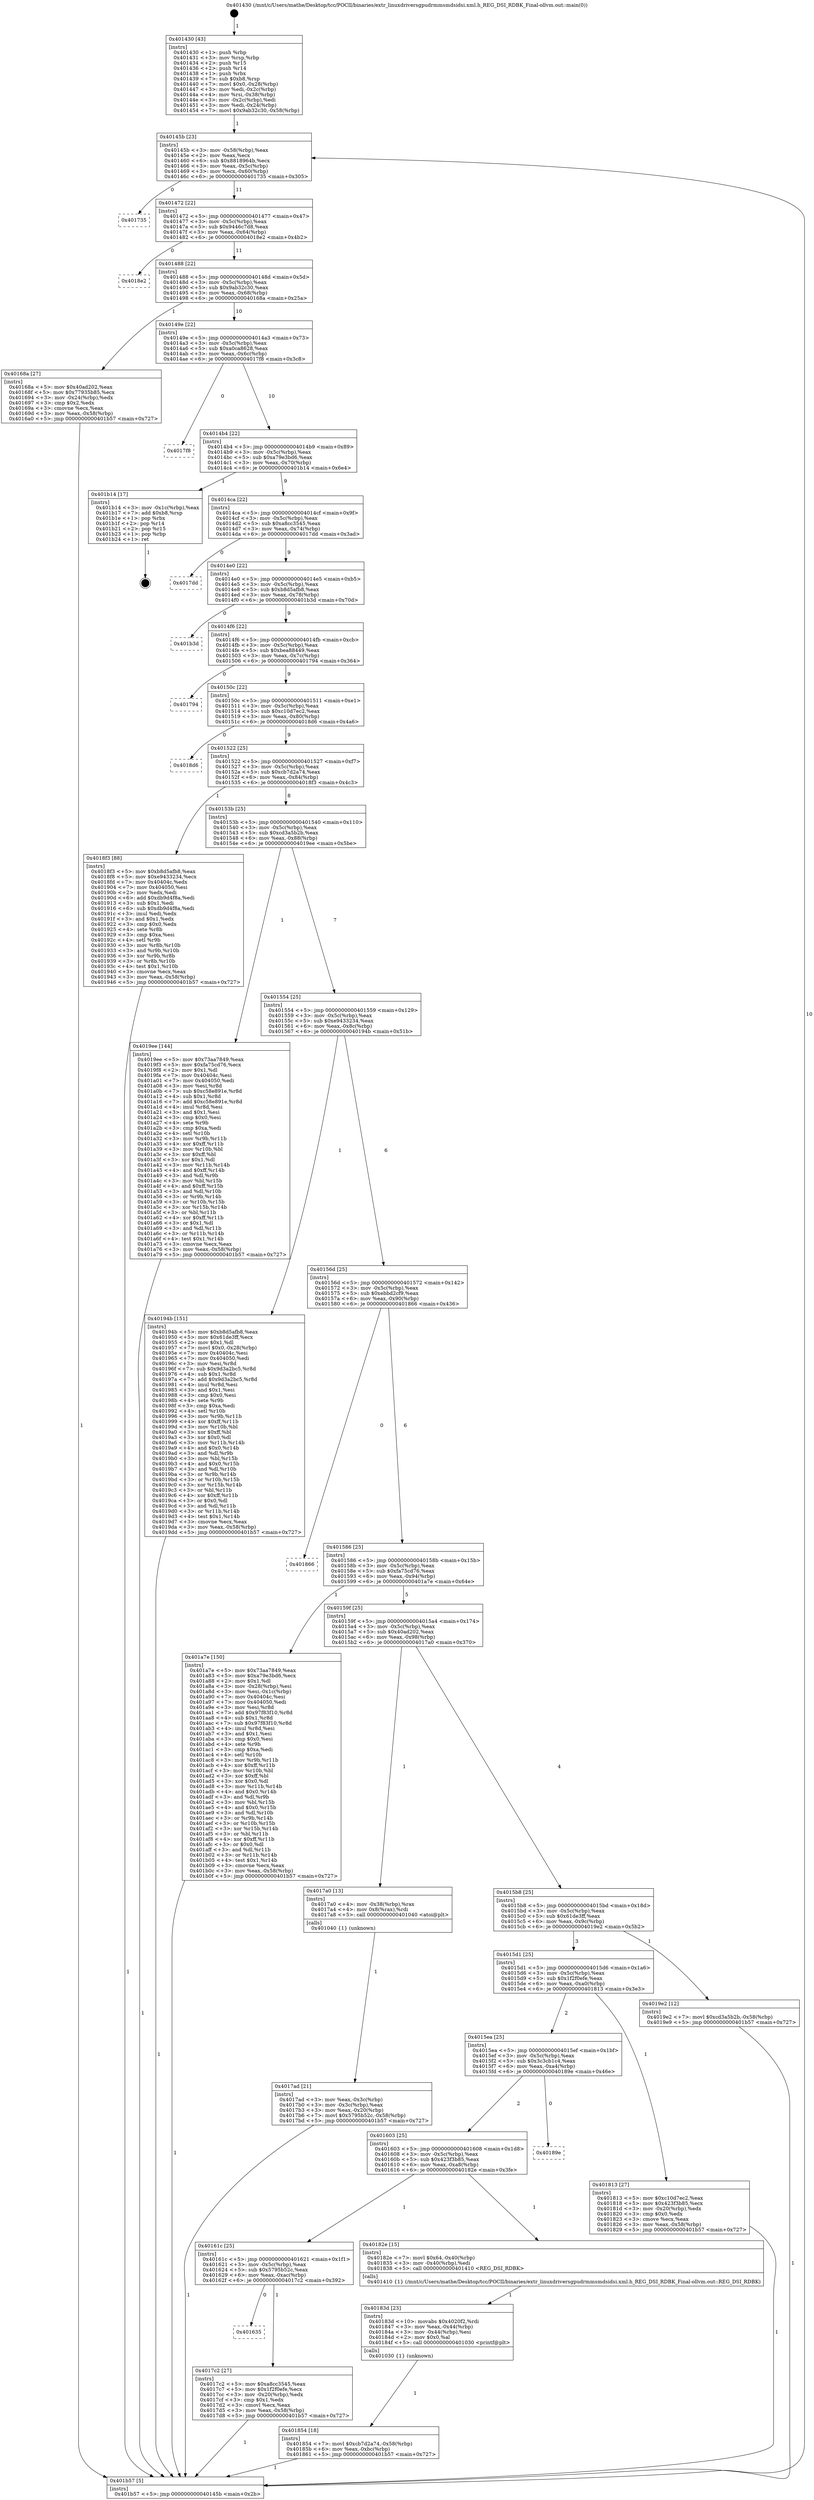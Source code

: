 digraph "0x401430" {
  label = "0x401430 (/mnt/c/Users/mathe/Desktop/tcc/POCII/binaries/extr_linuxdriversgpudrmmsmdsidsi.xml.h_REG_DSI_RDBK_Final-ollvm.out::main(0))"
  labelloc = "t"
  node[shape=record]

  Entry [label="",width=0.3,height=0.3,shape=circle,fillcolor=black,style=filled]
  "0x40145b" [label="{
     0x40145b [23]\l
     | [instrs]\l
     &nbsp;&nbsp;0x40145b \<+3\>: mov -0x58(%rbp),%eax\l
     &nbsp;&nbsp;0x40145e \<+2\>: mov %eax,%ecx\l
     &nbsp;&nbsp;0x401460 \<+6\>: sub $0x8818964b,%ecx\l
     &nbsp;&nbsp;0x401466 \<+3\>: mov %eax,-0x5c(%rbp)\l
     &nbsp;&nbsp;0x401469 \<+3\>: mov %ecx,-0x60(%rbp)\l
     &nbsp;&nbsp;0x40146c \<+6\>: je 0000000000401735 \<main+0x305\>\l
  }"]
  "0x401735" [label="{
     0x401735\l
  }", style=dashed]
  "0x401472" [label="{
     0x401472 [22]\l
     | [instrs]\l
     &nbsp;&nbsp;0x401472 \<+5\>: jmp 0000000000401477 \<main+0x47\>\l
     &nbsp;&nbsp;0x401477 \<+3\>: mov -0x5c(%rbp),%eax\l
     &nbsp;&nbsp;0x40147a \<+5\>: sub $0x9446c7d8,%eax\l
     &nbsp;&nbsp;0x40147f \<+3\>: mov %eax,-0x64(%rbp)\l
     &nbsp;&nbsp;0x401482 \<+6\>: je 00000000004018e2 \<main+0x4b2\>\l
  }"]
  Exit [label="",width=0.3,height=0.3,shape=circle,fillcolor=black,style=filled,peripheries=2]
  "0x4018e2" [label="{
     0x4018e2\l
  }", style=dashed]
  "0x401488" [label="{
     0x401488 [22]\l
     | [instrs]\l
     &nbsp;&nbsp;0x401488 \<+5\>: jmp 000000000040148d \<main+0x5d\>\l
     &nbsp;&nbsp;0x40148d \<+3\>: mov -0x5c(%rbp),%eax\l
     &nbsp;&nbsp;0x401490 \<+5\>: sub $0x9ab32c30,%eax\l
     &nbsp;&nbsp;0x401495 \<+3\>: mov %eax,-0x68(%rbp)\l
     &nbsp;&nbsp;0x401498 \<+6\>: je 000000000040168a \<main+0x25a\>\l
  }"]
  "0x401854" [label="{
     0x401854 [18]\l
     | [instrs]\l
     &nbsp;&nbsp;0x401854 \<+7\>: movl $0xcb7d2a74,-0x58(%rbp)\l
     &nbsp;&nbsp;0x40185b \<+6\>: mov %eax,-0xbc(%rbp)\l
     &nbsp;&nbsp;0x401861 \<+5\>: jmp 0000000000401b57 \<main+0x727\>\l
  }"]
  "0x40168a" [label="{
     0x40168a [27]\l
     | [instrs]\l
     &nbsp;&nbsp;0x40168a \<+5\>: mov $0x40ad202,%eax\l
     &nbsp;&nbsp;0x40168f \<+5\>: mov $0x77935b85,%ecx\l
     &nbsp;&nbsp;0x401694 \<+3\>: mov -0x24(%rbp),%edx\l
     &nbsp;&nbsp;0x401697 \<+3\>: cmp $0x2,%edx\l
     &nbsp;&nbsp;0x40169a \<+3\>: cmovne %ecx,%eax\l
     &nbsp;&nbsp;0x40169d \<+3\>: mov %eax,-0x58(%rbp)\l
     &nbsp;&nbsp;0x4016a0 \<+5\>: jmp 0000000000401b57 \<main+0x727\>\l
  }"]
  "0x40149e" [label="{
     0x40149e [22]\l
     | [instrs]\l
     &nbsp;&nbsp;0x40149e \<+5\>: jmp 00000000004014a3 \<main+0x73\>\l
     &nbsp;&nbsp;0x4014a3 \<+3\>: mov -0x5c(%rbp),%eax\l
     &nbsp;&nbsp;0x4014a6 \<+5\>: sub $0xa0ca8628,%eax\l
     &nbsp;&nbsp;0x4014ab \<+3\>: mov %eax,-0x6c(%rbp)\l
     &nbsp;&nbsp;0x4014ae \<+6\>: je 00000000004017f8 \<main+0x3c8\>\l
  }"]
  "0x401b57" [label="{
     0x401b57 [5]\l
     | [instrs]\l
     &nbsp;&nbsp;0x401b57 \<+5\>: jmp 000000000040145b \<main+0x2b\>\l
  }"]
  "0x401430" [label="{
     0x401430 [43]\l
     | [instrs]\l
     &nbsp;&nbsp;0x401430 \<+1\>: push %rbp\l
     &nbsp;&nbsp;0x401431 \<+3\>: mov %rsp,%rbp\l
     &nbsp;&nbsp;0x401434 \<+2\>: push %r15\l
     &nbsp;&nbsp;0x401436 \<+2\>: push %r14\l
     &nbsp;&nbsp;0x401438 \<+1\>: push %rbx\l
     &nbsp;&nbsp;0x401439 \<+7\>: sub $0xb8,%rsp\l
     &nbsp;&nbsp;0x401440 \<+7\>: movl $0x0,-0x28(%rbp)\l
     &nbsp;&nbsp;0x401447 \<+3\>: mov %edi,-0x2c(%rbp)\l
     &nbsp;&nbsp;0x40144a \<+4\>: mov %rsi,-0x38(%rbp)\l
     &nbsp;&nbsp;0x40144e \<+3\>: mov -0x2c(%rbp),%edi\l
     &nbsp;&nbsp;0x401451 \<+3\>: mov %edi,-0x24(%rbp)\l
     &nbsp;&nbsp;0x401454 \<+7\>: movl $0x9ab32c30,-0x58(%rbp)\l
  }"]
  "0x40183d" [label="{
     0x40183d [23]\l
     | [instrs]\l
     &nbsp;&nbsp;0x40183d \<+10\>: movabs $0x4020f2,%rdi\l
     &nbsp;&nbsp;0x401847 \<+3\>: mov %eax,-0x44(%rbp)\l
     &nbsp;&nbsp;0x40184a \<+3\>: mov -0x44(%rbp),%esi\l
     &nbsp;&nbsp;0x40184d \<+2\>: mov $0x0,%al\l
     &nbsp;&nbsp;0x40184f \<+5\>: call 0000000000401030 \<printf@plt\>\l
     | [calls]\l
     &nbsp;&nbsp;0x401030 \{1\} (unknown)\l
  }"]
  "0x4017f8" [label="{
     0x4017f8\l
  }", style=dashed]
  "0x4014b4" [label="{
     0x4014b4 [22]\l
     | [instrs]\l
     &nbsp;&nbsp;0x4014b4 \<+5\>: jmp 00000000004014b9 \<main+0x89\>\l
     &nbsp;&nbsp;0x4014b9 \<+3\>: mov -0x5c(%rbp),%eax\l
     &nbsp;&nbsp;0x4014bc \<+5\>: sub $0xa79e3bd6,%eax\l
     &nbsp;&nbsp;0x4014c1 \<+3\>: mov %eax,-0x70(%rbp)\l
     &nbsp;&nbsp;0x4014c4 \<+6\>: je 0000000000401b14 \<main+0x6e4\>\l
  }"]
  "0x401635" [label="{
     0x401635\l
  }", style=dashed]
  "0x401b14" [label="{
     0x401b14 [17]\l
     | [instrs]\l
     &nbsp;&nbsp;0x401b14 \<+3\>: mov -0x1c(%rbp),%eax\l
     &nbsp;&nbsp;0x401b17 \<+7\>: add $0xb8,%rsp\l
     &nbsp;&nbsp;0x401b1e \<+1\>: pop %rbx\l
     &nbsp;&nbsp;0x401b1f \<+2\>: pop %r14\l
     &nbsp;&nbsp;0x401b21 \<+2\>: pop %r15\l
     &nbsp;&nbsp;0x401b23 \<+1\>: pop %rbp\l
     &nbsp;&nbsp;0x401b24 \<+1\>: ret\l
  }"]
  "0x4014ca" [label="{
     0x4014ca [22]\l
     | [instrs]\l
     &nbsp;&nbsp;0x4014ca \<+5\>: jmp 00000000004014cf \<main+0x9f\>\l
     &nbsp;&nbsp;0x4014cf \<+3\>: mov -0x5c(%rbp),%eax\l
     &nbsp;&nbsp;0x4014d2 \<+5\>: sub $0xa8cc3545,%eax\l
     &nbsp;&nbsp;0x4014d7 \<+3\>: mov %eax,-0x74(%rbp)\l
     &nbsp;&nbsp;0x4014da \<+6\>: je 00000000004017dd \<main+0x3ad\>\l
  }"]
  "0x4017c2" [label="{
     0x4017c2 [27]\l
     | [instrs]\l
     &nbsp;&nbsp;0x4017c2 \<+5\>: mov $0xa8cc3545,%eax\l
     &nbsp;&nbsp;0x4017c7 \<+5\>: mov $0x1f2f0efe,%ecx\l
     &nbsp;&nbsp;0x4017cc \<+3\>: mov -0x20(%rbp),%edx\l
     &nbsp;&nbsp;0x4017cf \<+3\>: cmp $0x1,%edx\l
     &nbsp;&nbsp;0x4017d2 \<+3\>: cmovl %ecx,%eax\l
     &nbsp;&nbsp;0x4017d5 \<+3\>: mov %eax,-0x58(%rbp)\l
     &nbsp;&nbsp;0x4017d8 \<+5\>: jmp 0000000000401b57 \<main+0x727\>\l
  }"]
  "0x4017dd" [label="{
     0x4017dd\l
  }", style=dashed]
  "0x4014e0" [label="{
     0x4014e0 [22]\l
     | [instrs]\l
     &nbsp;&nbsp;0x4014e0 \<+5\>: jmp 00000000004014e5 \<main+0xb5\>\l
     &nbsp;&nbsp;0x4014e5 \<+3\>: mov -0x5c(%rbp),%eax\l
     &nbsp;&nbsp;0x4014e8 \<+5\>: sub $0xb8d5afb8,%eax\l
     &nbsp;&nbsp;0x4014ed \<+3\>: mov %eax,-0x78(%rbp)\l
     &nbsp;&nbsp;0x4014f0 \<+6\>: je 0000000000401b3d \<main+0x70d\>\l
  }"]
  "0x40161c" [label="{
     0x40161c [25]\l
     | [instrs]\l
     &nbsp;&nbsp;0x40161c \<+5\>: jmp 0000000000401621 \<main+0x1f1\>\l
     &nbsp;&nbsp;0x401621 \<+3\>: mov -0x5c(%rbp),%eax\l
     &nbsp;&nbsp;0x401624 \<+5\>: sub $0x5795b52c,%eax\l
     &nbsp;&nbsp;0x401629 \<+6\>: mov %eax,-0xac(%rbp)\l
     &nbsp;&nbsp;0x40162f \<+6\>: je 00000000004017c2 \<main+0x392\>\l
  }"]
  "0x401b3d" [label="{
     0x401b3d\l
  }", style=dashed]
  "0x4014f6" [label="{
     0x4014f6 [22]\l
     | [instrs]\l
     &nbsp;&nbsp;0x4014f6 \<+5\>: jmp 00000000004014fb \<main+0xcb\>\l
     &nbsp;&nbsp;0x4014fb \<+3\>: mov -0x5c(%rbp),%eax\l
     &nbsp;&nbsp;0x4014fe \<+5\>: sub $0xbea88449,%eax\l
     &nbsp;&nbsp;0x401503 \<+3\>: mov %eax,-0x7c(%rbp)\l
     &nbsp;&nbsp;0x401506 \<+6\>: je 0000000000401794 \<main+0x364\>\l
  }"]
  "0x40182e" [label="{
     0x40182e [15]\l
     | [instrs]\l
     &nbsp;&nbsp;0x40182e \<+7\>: movl $0x64,-0x40(%rbp)\l
     &nbsp;&nbsp;0x401835 \<+3\>: mov -0x40(%rbp),%edi\l
     &nbsp;&nbsp;0x401838 \<+5\>: call 0000000000401410 \<REG_DSI_RDBK\>\l
     | [calls]\l
     &nbsp;&nbsp;0x401410 \{1\} (/mnt/c/Users/mathe/Desktop/tcc/POCII/binaries/extr_linuxdriversgpudrmmsmdsidsi.xml.h_REG_DSI_RDBK_Final-ollvm.out::REG_DSI_RDBK)\l
  }"]
  "0x401794" [label="{
     0x401794\l
  }", style=dashed]
  "0x40150c" [label="{
     0x40150c [22]\l
     | [instrs]\l
     &nbsp;&nbsp;0x40150c \<+5\>: jmp 0000000000401511 \<main+0xe1\>\l
     &nbsp;&nbsp;0x401511 \<+3\>: mov -0x5c(%rbp),%eax\l
     &nbsp;&nbsp;0x401514 \<+5\>: sub $0xc10d7ec2,%eax\l
     &nbsp;&nbsp;0x401519 \<+3\>: mov %eax,-0x80(%rbp)\l
     &nbsp;&nbsp;0x40151c \<+6\>: je 00000000004018d6 \<main+0x4a6\>\l
  }"]
  "0x401603" [label="{
     0x401603 [25]\l
     | [instrs]\l
     &nbsp;&nbsp;0x401603 \<+5\>: jmp 0000000000401608 \<main+0x1d8\>\l
     &nbsp;&nbsp;0x401608 \<+3\>: mov -0x5c(%rbp),%eax\l
     &nbsp;&nbsp;0x40160b \<+5\>: sub $0x423f3b85,%eax\l
     &nbsp;&nbsp;0x401610 \<+6\>: mov %eax,-0xa8(%rbp)\l
     &nbsp;&nbsp;0x401616 \<+6\>: je 000000000040182e \<main+0x3fe\>\l
  }"]
  "0x4018d6" [label="{
     0x4018d6\l
  }", style=dashed]
  "0x401522" [label="{
     0x401522 [25]\l
     | [instrs]\l
     &nbsp;&nbsp;0x401522 \<+5\>: jmp 0000000000401527 \<main+0xf7\>\l
     &nbsp;&nbsp;0x401527 \<+3\>: mov -0x5c(%rbp),%eax\l
     &nbsp;&nbsp;0x40152a \<+5\>: sub $0xcb7d2a74,%eax\l
     &nbsp;&nbsp;0x40152f \<+6\>: mov %eax,-0x84(%rbp)\l
     &nbsp;&nbsp;0x401535 \<+6\>: je 00000000004018f3 \<main+0x4c3\>\l
  }"]
  "0x40189e" [label="{
     0x40189e\l
  }", style=dashed]
  "0x4018f3" [label="{
     0x4018f3 [88]\l
     | [instrs]\l
     &nbsp;&nbsp;0x4018f3 \<+5\>: mov $0xb8d5afb8,%eax\l
     &nbsp;&nbsp;0x4018f8 \<+5\>: mov $0xe9433234,%ecx\l
     &nbsp;&nbsp;0x4018fd \<+7\>: mov 0x40404c,%edx\l
     &nbsp;&nbsp;0x401904 \<+7\>: mov 0x404050,%esi\l
     &nbsp;&nbsp;0x40190b \<+2\>: mov %edx,%edi\l
     &nbsp;&nbsp;0x40190d \<+6\>: add $0xdb9d4f8a,%edi\l
     &nbsp;&nbsp;0x401913 \<+3\>: sub $0x1,%edi\l
     &nbsp;&nbsp;0x401916 \<+6\>: sub $0xdb9d4f8a,%edi\l
     &nbsp;&nbsp;0x40191c \<+3\>: imul %edi,%edx\l
     &nbsp;&nbsp;0x40191f \<+3\>: and $0x1,%edx\l
     &nbsp;&nbsp;0x401922 \<+3\>: cmp $0x0,%edx\l
     &nbsp;&nbsp;0x401925 \<+4\>: sete %r8b\l
     &nbsp;&nbsp;0x401929 \<+3\>: cmp $0xa,%esi\l
     &nbsp;&nbsp;0x40192c \<+4\>: setl %r9b\l
     &nbsp;&nbsp;0x401930 \<+3\>: mov %r8b,%r10b\l
     &nbsp;&nbsp;0x401933 \<+3\>: and %r9b,%r10b\l
     &nbsp;&nbsp;0x401936 \<+3\>: xor %r9b,%r8b\l
     &nbsp;&nbsp;0x401939 \<+3\>: or %r8b,%r10b\l
     &nbsp;&nbsp;0x40193c \<+4\>: test $0x1,%r10b\l
     &nbsp;&nbsp;0x401940 \<+3\>: cmovne %ecx,%eax\l
     &nbsp;&nbsp;0x401943 \<+3\>: mov %eax,-0x58(%rbp)\l
     &nbsp;&nbsp;0x401946 \<+5\>: jmp 0000000000401b57 \<main+0x727\>\l
  }"]
  "0x40153b" [label="{
     0x40153b [25]\l
     | [instrs]\l
     &nbsp;&nbsp;0x40153b \<+5\>: jmp 0000000000401540 \<main+0x110\>\l
     &nbsp;&nbsp;0x401540 \<+3\>: mov -0x5c(%rbp),%eax\l
     &nbsp;&nbsp;0x401543 \<+5\>: sub $0xcd3a5b2b,%eax\l
     &nbsp;&nbsp;0x401548 \<+6\>: mov %eax,-0x88(%rbp)\l
     &nbsp;&nbsp;0x40154e \<+6\>: je 00000000004019ee \<main+0x5be\>\l
  }"]
  "0x4015ea" [label="{
     0x4015ea [25]\l
     | [instrs]\l
     &nbsp;&nbsp;0x4015ea \<+5\>: jmp 00000000004015ef \<main+0x1bf\>\l
     &nbsp;&nbsp;0x4015ef \<+3\>: mov -0x5c(%rbp),%eax\l
     &nbsp;&nbsp;0x4015f2 \<+5\>: sub $0x3c3cb1c4,%eax\l
     &nbsp;&nbsp;0x4015f7 \<+6\>: mov %eax,-0xa4(%rbp)\l
     &nbsp;&nbsp;0x4015fd \<+6\>: je 000000000040189e \<main+0x46e\>\l
  }"]
  "0x4019ee" [label="{
     0x4019ee [144]\l
     | [instrs]\l
     &nbsp;&nbsp;0x4019ee \<+5\>: mov $0x73aa7849,%eax\l
     &nbsp;&nbsp;0x4019f3 \<+5\>: mov $0xfa75cd76,%ecx\l
     &nbsp;&nbsp;0x4019f8 \<+2\>: mov $0x1,%dl\l
     &nbsp;&nbsp;0x4019fa \<+7\>: mov 0x40404c,%esi\l
     &nbsp;&nbsp;0x401a01 \<+7\>: mov 0x404050,%edi\l
     &nbsp;&nbsp;0x401a08 \<+3\>: mov %esi,%r8d\l
     &nbsp;&nbsp;0x401a0b \<+7\>: sub $0xc58e891e,%r8d\l
     &nbsp;&nbsp;0x401a12 \<+4\>: sub $0x1,%r8d\l
     &nbsp;&nbsp;0x401a16 \<+7\>: add $0xc58e891e,%r8d\l
     &nbsp;&nbsp;0x401a1d \<+4\>: imul %r8d,%esi\l
     &nbsp;&nbsp;0x401a21 \<+3\>: and $0x1,%esi\l
     &nbsp;&nbsp;0x401a24 \<+3\>: cmp $0x0,%esi\l
     &nbsp;&nbsp;0x401a27 \<+4\>: sete %r9b\l
     &nbsp;&nbsp;0x401a2b \<+3\>: cmp $0xa,%edi\l
     &nbsp;&nbsp;0x401a2e \<+4\>: setl %r10b\l
     &nbsp;&nbsp;0x401a32 \<+3\>: mov %r9b,%r11b\l
     &nbsp;&nbsp;0x401a35 \<+4\>: xor $0xff,%r11b\l
     &nbsp;&nbsp;0x401a39 \<+3\>: mov %r10b,%bl\l
     &nbsp;&nbsp;0x401a3c \<+3\>: xor $0xff,%bl\l
     &nbsp;&nbsp;0x401a3f \<+3\>: xor $0x1,%dl\l
     &nbsp;&nbsp;0x401a42 \<+3\>: mov %r11b,%r14b\l
     &nbsp;&nbsp;0x401a45 \<+4\>: and $0xff,%r14b\l
     &nbsp;&nbsp;0x401a49 \<+3\>: and %dl,%r9b\l
     &nbsp;&nbsp;0x401a4c \<+3\>: mov %bl,%r15b\l
     &nbsp;&nbsp;0x401a4f \<+4\>: and $0xff,%r15b\l
     &nbsp;&nbsp;0x401a53 \<+3\>: and %dl,%r10b\l
     &nbsp;&nbsp;0x401a56 \<+3\>: or %r9b,%r14b\l
     &nbsp;&nbsp;0x401a59 \<+3\>: or %r10b,%r15b\l
     &nbsp;&nbsp;0x401a5c \<+3\>: xor %r15b,%r14b\l
     &nbsp;&nbsp;0x401a5f \<+3\>: or %bl,%r11b\l
     &nbsp;&nbsp;0x401a62 \<+4\>: xor $0xff,%r11b\l
     &nbsp;&nbsp;0x401a66 \<+3\>: or $0x1,%dl\l
     &nbsp;&nbsp;0x401a69 \<+3\>: and %dl,%r11b\l
     &nbsp;&nbsp;0x401a6c \<+3\>: or %r11b,%r14b\l
     &nbsp;&nbsp;0x401a6f \<+4\>: test $0x1,%r14b\l
     &nbsp;&nbsp;0x401a73 \<+3\>: cmovne %ecx,%eax\l
     &nbsp;&nbsp;0x401a76 \<+3\>: mov %eax,-0x58(%rbp)\l
     &nbsp;&nbsp;0x401a79 \<+5\>: jmp 0000000000401b57 \<main+0x727\>\l
  }"]
  "0x401554" [label="{
     0x401554 [25]\l
     | [instrs]\l
     &nbsp;&nbsp;0x401554 \<+5\>: jmp 0000000000401559 \<main+0x129\>\l
     &nbsp;&nbsp;0x401559 \<+3\>: mov -0x5c(%rbp),%eax\l
     &nbsp;&nbsp;0x40155c \<+5\>: sub $0xe9433234,%eax\l
     &nbsp;&nbsp;0x401561 \<+6\>: mov %eax,-0x8c(%rbp)\l
     &nbsp;&nbsp;0x401567 \<+6\>: je 000000000040194b \<main+0x51b\>\l
  }"]
  "0x401813" [label="{
     0x401813 [27]\l
     | [instrs]\l
     &nbsp;&nbsp;0x401813 \<+5\>: mov $0xc10d7ec2,%eax\l
     &nbsp;&nbsp;0x401818 \<+5\>: mov $0x423f3b85,%ecx\l
     &nbsp;&nbsp;0x40181d \<+3\>: mov -0x20(%rbp),%edx\l
     &nbsp;&nbsp;0x401820 \<+3\>: cmp $0x0,%edx\l
     &nbsp;&nbsp;0x401823 \<+3\>: cmove %ecx,%eax\l
     &nbsp;&nbsp;0x401826 \<+3\>: mov %eax,-0x58(%rbp)\l
     &nbsp;&nbsp;0x401829 \<+5\>: jmp 0000000000401b57 \<main+0x727\>\l
  }"]
  "0x40194b" [label="{
     0x40194b [151]\l
     | [instrs]\l
     &nbsp;&nbsp;0x40194b \<+5\>: mov $0xb8d5afb8,%eax\l
     &nbsp;&nbsp;0x401950 \<+5\>: mov $0x61de3ff,%ecx\l
     &nbsp;&nbsp;0x401955 \<+2\>: mov $0x1,%dl\l
     &nbsp;&nbsp;0x401957 \<+7\>: movl $0x0,-0x28(%rbp)\l
     &nbsp;&nbsp;0x40195e \<+7\>: mov 0x40404c,%esi\l
     &nbsp;&nbsp;0x401965 \<+7\>: mov 0x404050,%edi\l
     &nbsp;&nbsp;0x40196c \<+3\>: mov %esi,%r8d\l
     &nbsp;&nbsp;0x40196f \<+7\>: sub $0x9d3a2bc5,%r8d\l
     &nbsp;&nbsp;0x401976 \<+4\>: sub $0x1,%r8d\l
     &nbsp;&nbsp;0x40197a \<+7\>: add $0x9d3a2bc5,%r8d\l
     &nbsp;&nbsp;0x401981 \<+4\>: imul %r8d,%esi\l
     &nbsp;&nbsp;0x401985 \<+3\>: and $0x1,%esi\l
     &nbsp;&nbsp;0x401988 \<+3\>: cmp $0x0,%esi\l
     &nbsp;&nbsp;0x40198b \<+4\>: sete %r9b\l
     &nbsp;&nbsp;0x40198f \<+3\>: cmp $0xa,%edi\l
     &nbsp;&nbsp;0x401992 \<+4\>: setl %r10b\l
     &nbsp;&nbsp;0x401996 \<+3\>: mov %r9b,%r11b\l
     &nbsp;&nbsp;0x401999 \<+4\>: xor $0xff,%r11b\l
     &nbsp;&nbsp;0x40199d \<+3\>: mov %r10b,%bl\l
     &nbsp;&nbsp;0x4019a0 \<+3\>: xor $0xff,%bl\l
     &nbsp;&nbsp;0x4019a3 \<+3\>: xor $0x0,%dl\l
     &nbsp;&nbsp;0x4019a6 \<+3\>: mov %r11b,%r14b\l
     &nbsp;&nbsp;0x4019a9 \<+4\>: and $0x0,%r14b\l
     &nbsp;&nbsp;0x4019ad \<+3\>: and %dl,%r9b\l
     &nbsp;&nbsp;0x4019b0 \<+3\>: mov %bl,%r15b\l
     &nbsp;&nbsp;0x4019b3 \<+4\>: and $0x0,%r15b\l
     &nbsp;&nbsp;0x4019b7 \<+3\>: and %dl,%r10b\l
     &nbsp;&nbsp;0x4019ba \<+3\>: or %r9b,%r14b\l
     &nbsp;&nbsp;0x4019bd \<+3\>: or %r10b,%r15b\l
     &nbsp;&nbsp;0x4019c0 \<+3\>: xor %r15b,%r14b\l
     &nbsp;&nbsp;0x4019c3 \<+3\>: or %bl,%r11b\l
     &nbsp;&nbsp;0x4019c6 \<+4\>: xor $0xff,%r11b\l
     &nbsp;&nbsp;0x4019ca \<+3\>: or $0x0,%dl\l
     &nbsp;&nbsp;0x4019cd \<+3\>: and %dl,%r11b\l
     &nbsp;&nbsp;0x4019d0 \<+3\>: or %r11b,%r14b\l
     &nbsp;&nbsp;0x4019d3 \<+4\>: test $0x1,%r14b\l
     &nbsp;&nbsp;0x4019d7 \<+3\>: cmovne %ecx,%eax\l
     &nbsp;&nbsp;0x4019da \<+3\>: mov %eax,-0x58(%rbp)\l
     &nbsp;&nbsp;0x4019dd \<+5\>: jmp 0000000000401b57 \<main+0x727\>\l
  }"]
  "0x40156d" [label="{
     0x40156d [25]\l
     | [instrs]\l
     &nbsp;&nbsp;0x40156d \<+5\>: jmp 0000000000401572 \<main+0x142\>\l
     &nbsp;&nbsp;0x401572 \<+3\>: mov -0x5c(%rbp),%eax\l
     &nbsp;&nbsp;0x401575 \<+5\>: sub $0xebbd2cf9,%eax\l
     &nbsp;&nbsp;0x40157a \<+6\>: mov %eax,-0x90(%rbp)\l
     &nbsp;&nbsp;0x401580 \<+6\>: je 0000000000401866 \<main+0x436\>\l
  }"]
  "0x4015d1" [label="{
     0x4015d1 [25]\l
     | [instrs]\l
     &nbsp;&nbsp;0x4015d1 \<+5\>: jmp 00000000004015d6 \<main+0x1a6\>\l
     &nbsp;&nbsp;0x4015d6 \<+3\>: mov -0x5c(%rbp),%eax\l
     &nbsp;&nbsp;0x4015d9 \<+5\>: sub $0x1f2f0efe,%eax\l
     &nbsp;&nbsp;0x4015de \<+6\>: mov %eax,-0xa0(%rbp)\l
     &nbsp;&nbsp;0x4015e4 \<+6\>: je 0000000000401813 \<main+0x3e3\>\l
  }"]
  "0x401866" [label="{
     0x401866\l
  }", style=dashed]
  "0x401586" [label="{
     0x401586 [25]\l
     | [instrs]\l
     &nbsp;&nbsp;0x401586 \<+5\>: jmp 000000000040158b \<main+0x15b\>\l
     &nbsp;&nbsp;0x40158b \<+3\>: mov -0x5c(%rbp),%eax\l
     &nbsp;&nbsp;0x40158e \<+5\>: sub $0xfa75cd76,%eax\l
     &nbsp;&nbsp;0x401593 \<+6\>: mov %eax,-0x94(%rbp)\l
     &nbsp;&nbsp;0x401599 \<+6\>: je 0000000000401a7e \<main+0x64e\>\l
  }"]
  "0x4019e2" [label="{
     0x4019e2 [12]\l
     | [instrs]\l
     &nbsp;&nbsp;0x4019e2 \<+7\>: movl $0xcd3a5b2b,-0x58(%rbp)\l
     &nbsp;&nbsp;0x4019e9 \<+5\>: jmp 0000000000401b57 \<main+0x727\>\l
  }"]
  "0x401a7e" [label="{
     0x401a7e [150]\l
     | [instrs]\l
     &nbsp;&nbsp;0x401a7e \<+5\>: mov $0x73aa7849,%eax\l
     &nbsp;&nbsp;0x401a83 \<+5\>: mov $0xa79e3bd6,%ecx\l
     &nbsp;&nbsp;0x401a88 \<+2\>: mov $0x1,%dl\l
     &nbsp;&nbsp;0x401a8a \<+3\>: mov -0x28(%rbp),%esi\l
     &nbsp;&nbsp;0x401a8d \<+3\>: mov %esi,-0x1c(%rbp)\l
     &nbsp;&nbsp;0x401a90 \<+7\>: mov 0x40404c,%esi\l
     &nbsp;&nbsp;0x401a97 \<+7\>: mov 0x404050,%edi\l
     &nbsp;&nbsp;0x401a9e \<+3\>: mov %esi,%r8d\l
     &nbsp;&nbsp;0x401aa1 \<+7\>: add $0x97f83f10,%r8d\l
     &nbsp;&nbsp;0x401aa8 \<+4\>: sub $0x1,%r8d\l
     &nbsp;&nbsp;0x401aac \<+7\>: sub $0x97f83f10,%r8d\l
     &nbsp;&nbsp;0x401ab3 \<+4\>: imul %r8d,%esi\l
     &nbsp;&nbsp;0x401ab7 \<+3\>: and $0x1,%esi\l
     &nbsp;&nbsp;0x401aba \<+3\>: cmp $0x0,%esi\l
     &nbsp;&nbsp;0x401abd \<+4\>: sete %r9b\l
     &nbsp;&nbsp;0x401ac1 \<+3\>: cmp $0xa,%edi\l
     &nbsp;&nbsp;0x401ac4 \<+4\>: setl %r10b\l
     &nbsp;&nbsp;0x401ac8 \<+3\>: mov %r9b,%r11b\l
     &nbsp;&nbsp;0x401acb \<+4\>: xor $0xff,%r11b\l
     &nbsp;&nbsp;0x401acf \<+3\>: mov %r10b,%bl\l
     &nbsp;&nbsp;0x401ad2 \<+3\>: xor $0xff,%bl\l
     &nbsp;&nbsp;0x401ad5 \<+3\>: xor $0x0,%dl\l
     &nbsp;&nbsp;0x401ad8 \<+3\>: mov %r11b,%r14b\l
     &nbsp;&nbsp;0x401adb \<+4\>: and $0x0,%r14b\l
     &nbsp;&nbsp;0x401adf \<+3\>: and %dl,%r9b\l
     &nbsp;&nbsp;0x401ae2 \<+3\>: mov %bl,%r15b\l
     &nbsp;&nbsp;0x401ae5 \<+4\>: and $0x0,%r15b\l
     &nbsp;&nbsp;0x401ae9 \<+3\>: and %dl,%r10b\l
     &nbsp;&nbsp;0x401aec \<+3\>: or %r9b,%r14b\l
     &nbsp;&nbsp;0x401aef \<+3\>: or %r10b,%r15b\l
     &nbsp;&nbsp;0x401af2 \<+3\>: xor %r15b,%r14b\l
     &nbsp;&nbsp;0x401af5 \<+3\>: or %bl,%r11b\l
     &nbsp;&nbsp;0x401af8 \<+4\>: xor $0xff,%r11b\l
     &nbsp;&nbsp;0x401afc \<+3\>: or $0x0,%dl\l
     &nbsp;&nbsp;0x401aff \<+3\>: and %dl,%r11b\l
     &nbsp;&nbsp;0x401b02 \<+3\>: or %r11b,%r14b\l
     &nbsp;&nbsp;0x401b05 \<+4\>: test $0x1,%r14b\l
     &nbsp;&nbsp;0x401b09 \<+3\>: cmovne %ecx,%eax\l
     &nbsp;&nbsp;0x401b0c \<+3\>: mov %eax,-0x58(%rbp)\l
     &nbsp;&nbsp;0x401b0f \<+5\>: jmp 0000000000401b57 \<main+0x727\>\l
  }"]
  "0x40159f" [label="{
     0x40159f [25]\l
     | [instrs]\l
     &nbsp;&nbsp;0x40159f \<+5\>: jmp 00000000004015a4 \<main+0x174\>\l
     &nbsp;&nbsp;0x4015a4 \<+3\>: mov -0x5c(%rbp),%eax\l
     &nbsp;&nbsp;0x4015a7 \<+5\>: sub $0x40ad202,%eax\l
     &nbsp;&nbsp;0x4015ac \<+6\>: mov %eax,-0x98(%rbp)\l
     &nbsp;&nbsp;0x4015b2 \<+6\>: je 00000000004017a0 \<main+0x370\>\l
  }"]
  "0x4017ad" [label="{
     0x4017ad [21]\l
     | [instrs]\l
     &nbsp;&nbsp;0x4017ad \<+3\>: mov %eax,-0x3c(%rbp)\l
     &nbsp;&nbsp;0x4017b0 \<+3\>: mov -0x3c(%rbp),%eax\l
     &nbsp;&nbsp;0x4017b3 \<+3\>: mov %eax,-0x20(%rbp)\l
     &nbsp;&nbsp;0x4017b6 \<+7\>: movl $0x5795b52c,-0x58(%rbp)\l
     &nbsp;&nbsp;0x4017bd \<+5\>: jmp 0000000000401b57 \<main+0x727\>\l
  }"]
  "0x4017a0" [label="{
     0x4017a0 [13]\l
     | [instrs]\l
     &nbsp;&nbsp;0x4017a0 \<+4\>: mov -0x38(%rbp),%rax\l
     &nbsp;&nbsp;0x4017a4 \<+4\>: mov 0x8(%rax),%rdi\l
     &nbsp;&nbsp;0x4017a8 \<+5\>: call 0000000000401040 \<atoi@plt\>\l
     | [calls]\l
     &nbsp;&nbsp;0x401040 \{1\} (unknown)\l
  }"]
  "0x4015b8" [label="{
     0x4015b8 [25]\l
     | [instrs]\l
     &nbsp;&nbsp;0x4015b8 \<+5\>: jmp 00000000004015bd \<main+0x18d\>\l
     &nbsp;&nbsp;0x4015bd \<+3\>: mov -0x5c(%rbp),%eax\l
     &nbsp;&nbsp;0x4015c0 \<+5\>: sub $0x61de3ff,%eax\l
     &nbsp;&nbsp;0x4015c5 \<+6\>: mov %eax,-0x9c(%rbp)\l
     &nbsp;&nbsp;0x4015cb \<+6\>: je 00000000004019e2 \<main+0x5b2\>\l
  }"]
  Entry -> "0x401430" [label=" 1"]
  "0x40145b" -> "0x401735" [label=" 0"]
  "0x40145b" -> "0x401472" [label=" 11"]
  "0x401b14" -> Exit [label=" 1"]
  "0x401472" -> "0x4018e2" [label=" 0"]
  "0x401472" -> "0x401488" [label=" 11"]
  "0x401a7e" -> "0x401b57" [label=" 1"]
  "0x401488" -> "0x40168a" [label=" 1"]
  "0x401488" -> "0x40149e" [label=" 10"]
  "0x40168a" -> "0x401b57" [label=" 1"]
  "0x401430" -> "0x40145b" [label=" 1"]
  "0x401b57" -> "0x40145b" [label=" 10"]
  "0x4019ee" -> "0x401b57" [label=" 1"]
  "0x40149e" -> "0x4017f8" [label=" 0"]
  "0x40149e" -> "0x4014b4" [label=" 10"]
  "0x4019e2" -> "0x401b57" [label=" 1"]
  "0x4014b4" -> "0x401b14" [label=" 1"]
  "0x4014b4" -> "0x4014ca" [label=" 9"]
  "0x40194b" -> "0x401b57" [label=" 1"]
  "0x4014ca" -> "0x4017dd" [label=" 0"]
  "0x4014ca" -> "0x4014e0" [label=" 9"]
  "0x4018f3" -> "0x401b57" [label=" 1"]
  "0x4014e0" -> "0x401b3d" [label=" 0"]
  "0x4014e0" -> "0x4014f6" [label=" 9"]
  "0x40183d" -> "0x401854" [label=" 1"]
  "0x4014f6" -> "0x401794" [label=" 0"]
  "0x4014f6" -> "0x40150c" [label=" 9"]
  "0x40182e" -> "0x40183d" [label=" 1"]
  "0x40150c" -> "0x4018d6" [label=" 0"]
  "0x40150c" -> "0x401522" [label=" 9"]
  "0x4017c2" -> "0x401b57" [label=" 1"]
  "0x401522" -> "0x4018f3" [label=" 1"]
  "0x401522" -> "0x40153b" [label=" 8"]
  "0x40161c" -> "0x401635" [label=" 0"]
  "0x40153b" -> "0x4019ee" [label=" 1"]
  "0x40153b" -> "0x401554" [label=" 7"]
  "0x401854" -> "0x401b57" [label=" 1"]
  "0x401554" -> "0x40194b" [label=" 1"]
  "0x401554" -> "0x40156d" [label=" 6"]
  "0x401603" -> "0x40161c" [label=" 1"]
  "0x40156d" -> "0x401866" [label=" 0"]
  "0x40156d" -> "0x401586" [label=" 6"]
  "0x401813" -> "0x401b57" [label=" 1"]
  "0x401586" -> "0x401a7e" [label=" 1"]
  "0x401586" -> "0x40159f" [label=" 5"]
  "0x4015ea" -> "0x401603" [label=" 2"]
  "0x40159f" -> "0x4017a0" [label=" 1"]
  "0x40159f" -> "0x4015b8" [label=" 4"]
  "0x4017a0" -> "0x4017ad" [label=" 1"]
  "0x4017ad" -> "0x401b57" [label=" 1"]
  "0x4015ea" -> "0x40189e" [label=" 0"]
  "0x4015b8" -> "0x4019e2" [label=" 1"]
  "0x4015b8" -> "0x4015d1" [label=" 3"]
  "0x401603" -> "0x40182e" [label=" 1"]
  "0x4015d1" -> "0x401813" [label=" 1"]
  "0x4015d1" -> "0x4015ea" [label=" 2"]
  "0x40161c" -> "0x4017c2" [label=" 1"]
}
